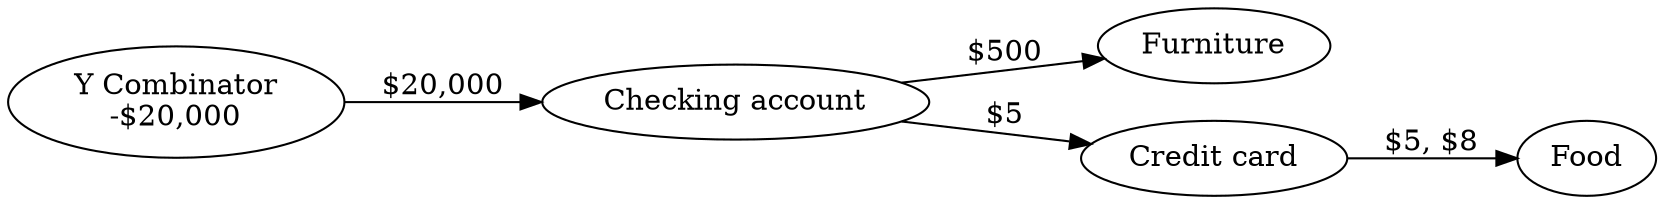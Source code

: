 #!/usr/bin/env dot -O -Tpng 

digraph G {
    graph [rankdir="LR"];
    "Y Combinator" -> "Checking account" [label="$20,000"];
    "Checking account" -> "Furniture" [label="$500"];
    "Checking account" -> "Credit card" [label="$5"];
    "Credit card" -> "Food" [label="$5, $8"];

    "Y Combinator" [label="Y Combinator\n-$20,000"];
}

